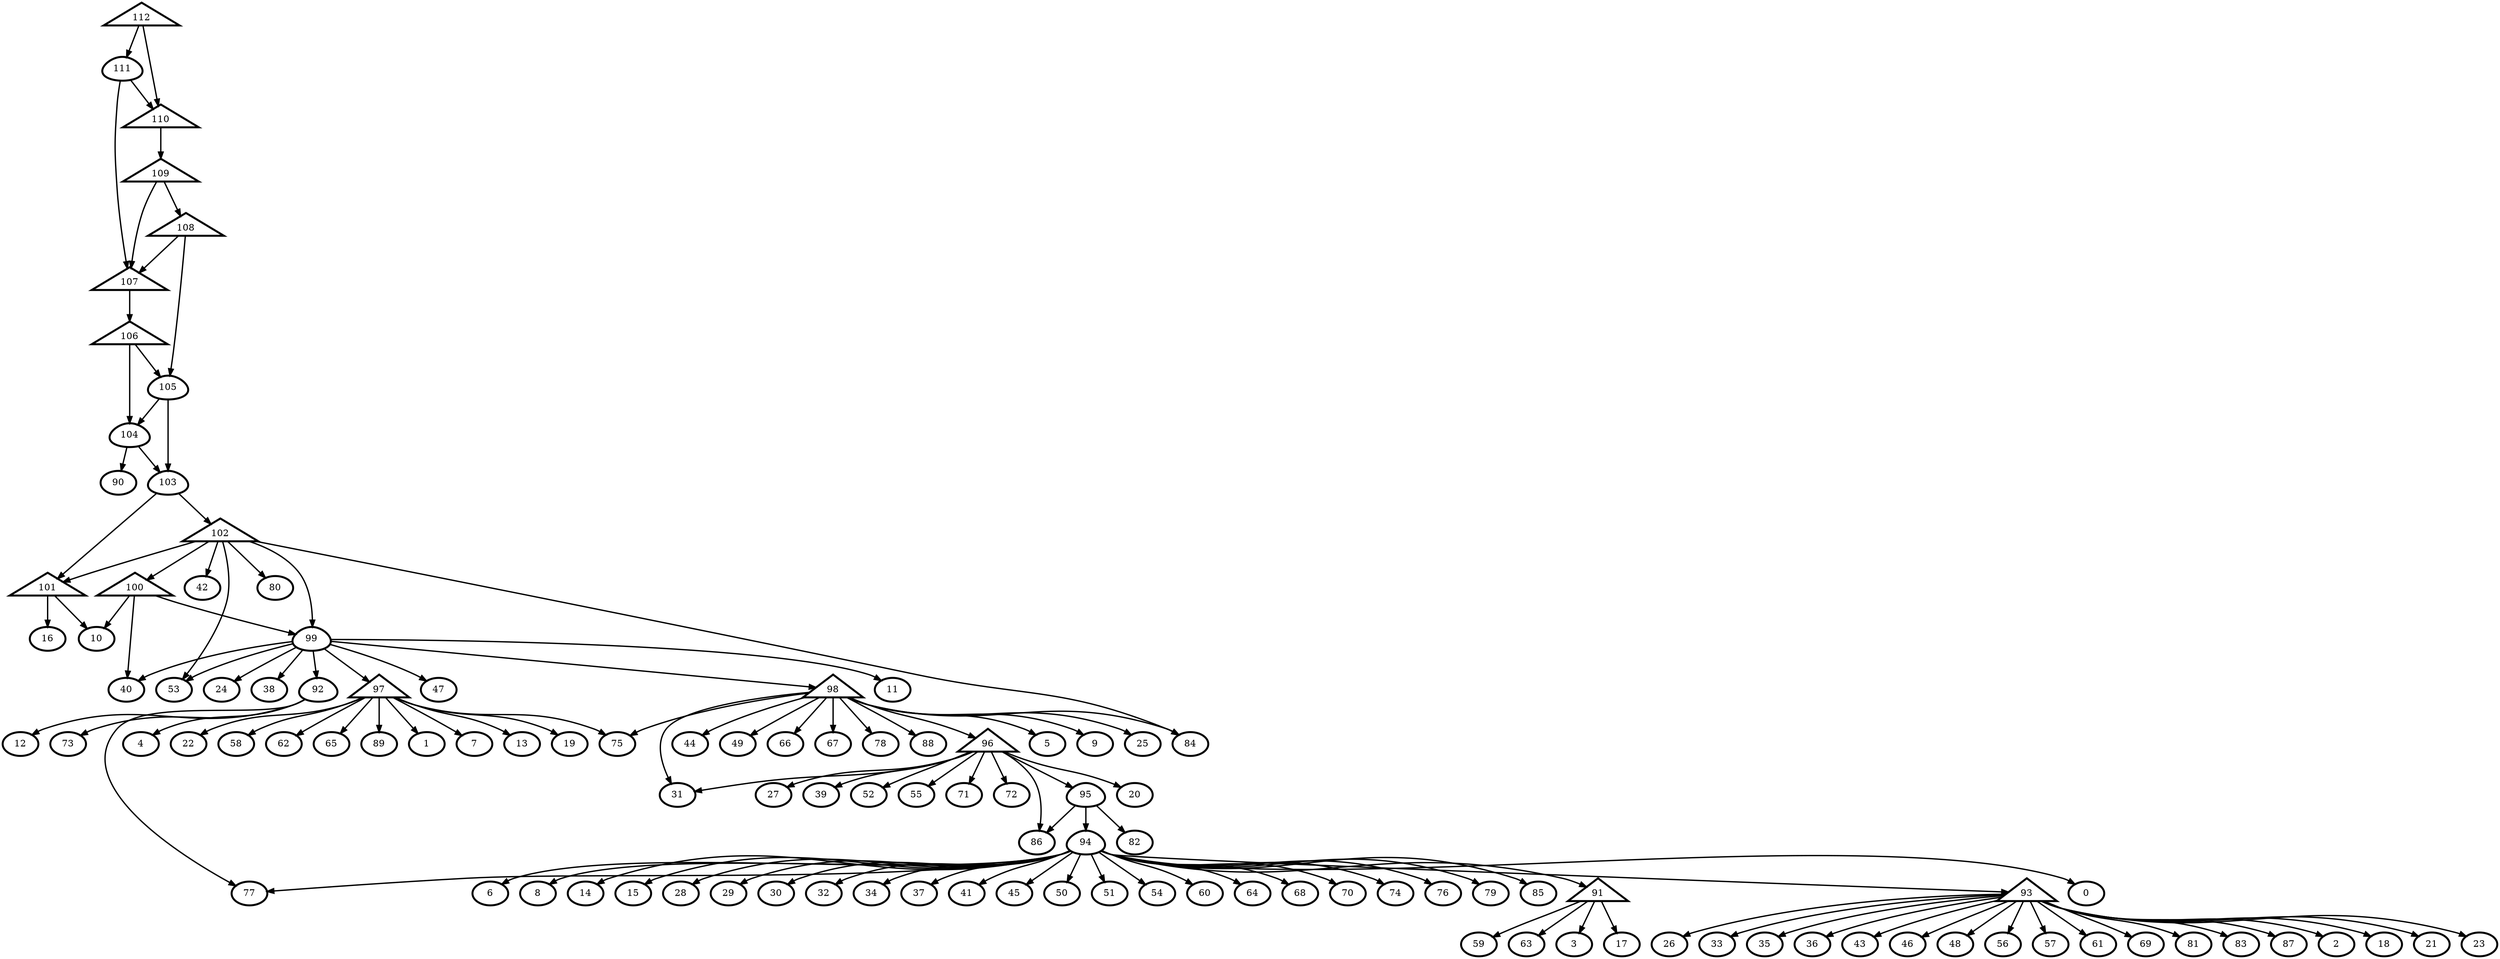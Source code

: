 digraph G {
    0 [penwidth=3,label="0"]
    1 [penwidth=3,label="1"]
    2 [penwidth=3,label="2"]
    3 [penwidth=3,label="3"]
    4 [penwidth=3,label="4"]
    5 [penwidth=3,label="5"]
    6 [penwidth=3,label="6"]
    7 [penwidth=3,label="7"]
    8 [penwidth=3,label="8"]
    9 [penwidth=3,label="9"]
    10 [penwidth=3,label="10"]
    11 [penwidth=3,label="11"]
    12 [penwidth=3,label="12"]
    13 [penwidth=3,label="13"]
    14 [penwidth=3,label="14"]
    15 [penwidth=3,label="15"]
    16 [penwidth=3,label="16"]
    17 [penwidth=3,label="17"]
    18 [penwidth=3,label="18"]
    19 [penwidth=3,label="19"]
    20 [penwidth=3,label="20"]
    21 [penwidth=3,label="21"]
    22 [penwidth=3,label="22"]
    23 [penwidth=3,label="23"]
    24 [penwidth=3,label="24"]
    25 [penwidth=3,label="25"]
    26 [penwidth=3,label="26"]
    27 [penwidth=3,label="27"]
    28 [penwidth=3,label="28"]
    29 [penwidth=3,label="29"]
    30 [penwidth=3,label="30"]
    31 [penwidth=3,label="31"]
    32 [penwidth=3,label="32"]
    33 [penwidth=3,label="33"]
    34 [penwidth=3,label="34"]
    35 [penwidth=3,label="35"]
    36 [penwidth=3,label="36"]
    37 [penwidth=3,label="37"]
    38 [penwidth=3,label="38"]
    39 [penwidth=3,label="39"]
    40 [penwidth=3,label="40"]
    41 [penwidth=3,label="41"]
    42 [penwidth=3,label="42"]
    43 [penwidth=3,label="43"]
    44 [penwidth=3,label="44"]
    45 [penwidth=3,label="45"]
    46 [penwidth=3,label="46"]
    47 [penwidth=3,label="47"]
    48 [penwidth=3,label="48"]
    49 [penwidth=3,label="49"]
    50 [penwidth=3,label="50"]
    51 [penwidth=3,label="51"]
    52 [penwidth=3,label="52"]
    53 [penwidth=3,label="53"]
    54 [penwidth=3,label="54"]
    55 [penwidth=3,label="55"]
    56 [penwidth=3,label="56"]
    57 [penwidth=3,label="57"]
    58 [penwidth=3,label="58"]
    59 [penwidth=3,label="59"]
    60 [penwidth=3,label="60"]
    61 [penwidth=3,label="61"]
    62 [penwidth=3,label="62"]
    63 [penwidth=3,label="63"]
    64 [penwidth=3,label="64"]
    65 [penwidth=3,label="65"]
    66 [penwidth=3,label="66"]
    67 [penwidth=3,label="67"]
    68 [penwidth=3,label="68"]
    69 [penwidth=3,label="69"]
    70 [penwidth=3,label="70"]
    71 [penwidth=3,label="71"]
    72 [penwidth=3,label="72"]
    73 [penwidth=3,label="73"]
    74 [penwidth=3,label="74"]
    75 [penwidth=3,label="75"]
    76 [penwidth=3,label="76"]
    77 [penwidth=3,label="77"]
    78 [penwidth=3,label="78"]
    79 [penwidth=3,label="79"]
    80 [penwidth=3,label="80"]
    81 [penwidth=3,label="81"]
    82 [penwidth=3,label="82"]
    83 [penwidth=3,label="83"]
    84 [penwidth=3,label="84"]
    85 [penwidth=3,label="85"]
    86 [penwidth=3,label="86"]
    87 [penwidth=3,label="87"]
    88 [penwidth=3,label="88"]
    89 [penwidth=3,label="89"]
    90 [penwidth=3,label="90"]
    91 [penwidth=3,label="92",shape = "egg"]
    92 [penwidth=3,label="94",shape = "egg"]
    93 [penwidth=3,label="95",shape = "egg"]
    94 [penwidth=3,label="99",shape = "egg"]
    95 [penwidth=3,label="103",shape = "egg"]
    96 [penwidth=3,label="104",shape = "egg"]
    97 [penwidth=3,label="105",shape = "egg"]
    98 [penwidth=3,label="111",shape = "egg"]
    99 [penwidth=3,label="91",shape = "triangle"]
    100 [penwidth=3,label="93",shape = "triangle"]
    101 [penwidth=3,label="96",shape = "triangle"]
    102 [penwidth=3,label="97",shape = "triangle"]
    103 [penwidth=3,label="98",shape = "triangle"]
    104 [penwidth=3,label="100",shape = "triangle"]
    105 [penwidth=3,label="101",shape = "triangle"]
    106 [penwidth=3,label="102",shape = "triangle"]
    107 [penwidth=3,label="106",shape = "triangle"]
    108 [penwidth=3,label="107",shape = "triangle"]
    109 [penwidth=3,label="108",shape = "triangle"]
    110 [penwidth=3,label="109",shape = "triangle"]
    111 [penwidth=3,label="110",shape = "triangle"]
    112 [penwidth=3,label="112",shape = "triangle"]

    99 -> 63 [penwidth=2]
    99 -> 59 [penwidth=2]
    99 -> 17 [penwidth=2]
    99 -> 3 [penwidth=2]
    91 -> 12 [penwidth=2]
    91 -> 73 [penwidth=2]
    91 -> 4 [penwidth=2]
    91 -> 77 [penwidth=2]
    100 -> 26 [penwidth=2]
    100 -> 23 [penwidth=2]
    100 -> 2 [penwidth=2]
    100 -> 57 [penwidth=2]
    100 -> 36 [penwidth=2]
    100 -> 21 [penwidth=2]
    100 -> 18 [penwidth=2]
    100 -> 69 [penwidth=2]
    100 -> 56 [penwidth=2]
    100 -> 61 [penwidth=2]
    100 -> 46 [penwidth=2]
    100 -> 87 [penwidth=2]
    100 -> 35 [penwidth=2]
    100 -> 81 [penwidth=2]
    100 -> 83 [penwidth=2]
    100 -> 48 [penwidth=2]
    100 -> 43 [penwidth=2]
    100 -> 33 [penwidth=2]
    92 -> 34 [penwidth=2]
    92 -> 51 [penwidth=2]
    92 -> 77 [penwidth=2]
    92 -> 60 [penwidth=2]
    92 -> 99 [penwidth=2]
    92 -> 76 [penwidth=2]
    92 -> 74 [penwidth=2]
    92 -> 6 [penwidth=2]
    92 -> 8 [penwidth=2]
    92 -> 70 [penwidth=2]
    92 -> 32 [penwidth=2]
    92 -> 50 [penwidth=2]
    92 -> 79 [penwidth=2]
    92 -> 15 [penwidth=2]
    92 -> 64 [penwidth=2]
    92 -> 30 [penwidth=2]
    92 -> 0 [penwidth=2]
    92 -> 45 [penwidth=2]
    92 -> 100 [penwidth=2]
    92 -> 37 [penwidth=2]
    92 -> 41 [penwidth=2]
    92 -> 14 [penwidth=2]
    92 -> 54 [penwidth=2]
    92 -> 68 [penwidth=2]
    92 -> 28 [penwidth=2]
    92 -> 29 [penwidth=2]
    92 -> 85 [penwidth=2]
    93 -> 92 [penwidth=2]
    93 -> 86 [penwidth=2]
    93 -> 82 [penwidth=2]
    101 -> 72 [penwidth=2]
    101 -> 93 [penwidth=2]
    101 -> 31 [penwidth=2]
    101 -> 39 [penwidth=2]
    101 -> 55 [penwidth=2]
    101 -> 86 [penwidth=2]
    101 -> 20 [penwidth=2]
    101 -> 27 [penwidth=2]
    101 -> 71 [penwidth=2]
    101 -> 52 [penwidth=2]
    102 -> 75 [penwidth=2]
    102 -> 58 [penwidth=2]
    102 -> 7 [penwidth=2]
    102 -> 19 [penwidth=2]
    102 -> 62 [penwidth=2]
    102 -> 65 [penwidth=2]
    102 -> 89 [penwidth=2]
    102 -> 22 [penwidth=2]
    102 -> 13 [penwidth=2]
    102 -> 1 [penwidth=2]
    103 -> 44 [penwidth=2]
    103 -> 31 [penwidth=2]
    103 -> 67 [penwidth=2]
    103 -> 101 [penwidth=2]
    103 -> 78 [penwidth=2]
    103 -> 88 [penwidth=2]
    103 -> 5 [penwidth=2]
    103 -> 9 [penwidth=2]
    103 -> 25 [penwidth=2]
    103 -> 66 [penwidth=2]
    103 -> 75 [penwidth=2]
    103 -> 84 [penwidth=2]
    103 -> 49 [penwidth=2]
    94 -> 103 [penwidth=2]
    94 -> 40 [penwidth=2]
    94 -> 11 [penwidth=2]
    94 -> 102 [penwidth=2]
    94 -> 91 [penwidth=2]
    94 -> 24 [penwidth=2]
    94 -> 53 [penwidth=2]
    94 -> 47 [penwidth=2]
    94 -> 38 [penwidth=2]
    104 -> 94 [penwidth=2]
    104 -> 10 [penwidth=2]
    104 -> 40 [penwidth=2]
    105 -> 16 [penwidth=2]
    105 -> 10 [penwidth=2]
    106 -> 80 [penwidth=2]
    106 -> 105 [penwidth=2]
    106 -> 42 [penwidth=2]
    106 -> 94 [penwidth=2]
    106 -> 104 [penwidth=2]
    106 -> 84 [penwidth=2]
    106 -> 53 [penwidth=2]
    95 -> 106 [penwidth=2]
    95 -> 105 [penwidth=2]
    96 -> 95 [penwidth=2]
    96 -> 90 [penwidth=2]
    97 -> 96 [penwidth=2]
    97 -> 95 [penwidth=2]
    107 -> 96 [penwidth=2]
    107 -> 97 [penwidth=2]
    108 -> 107 [penwidth=2]
    109 -> 97 [penwidth=2]
    109 -> 108 [penwidth=2]
    110 -> 108 [penwidth=2]
    110 -> 109 [penwidth=2]
    111 -> 110 [penwidth=2]
    98 -> 111 [penwidth=2]
    98 -> 108 [penwidth=2]
    112 -> 111 [penwidth=2]
    112 -> 98 [penwidth=2]
}